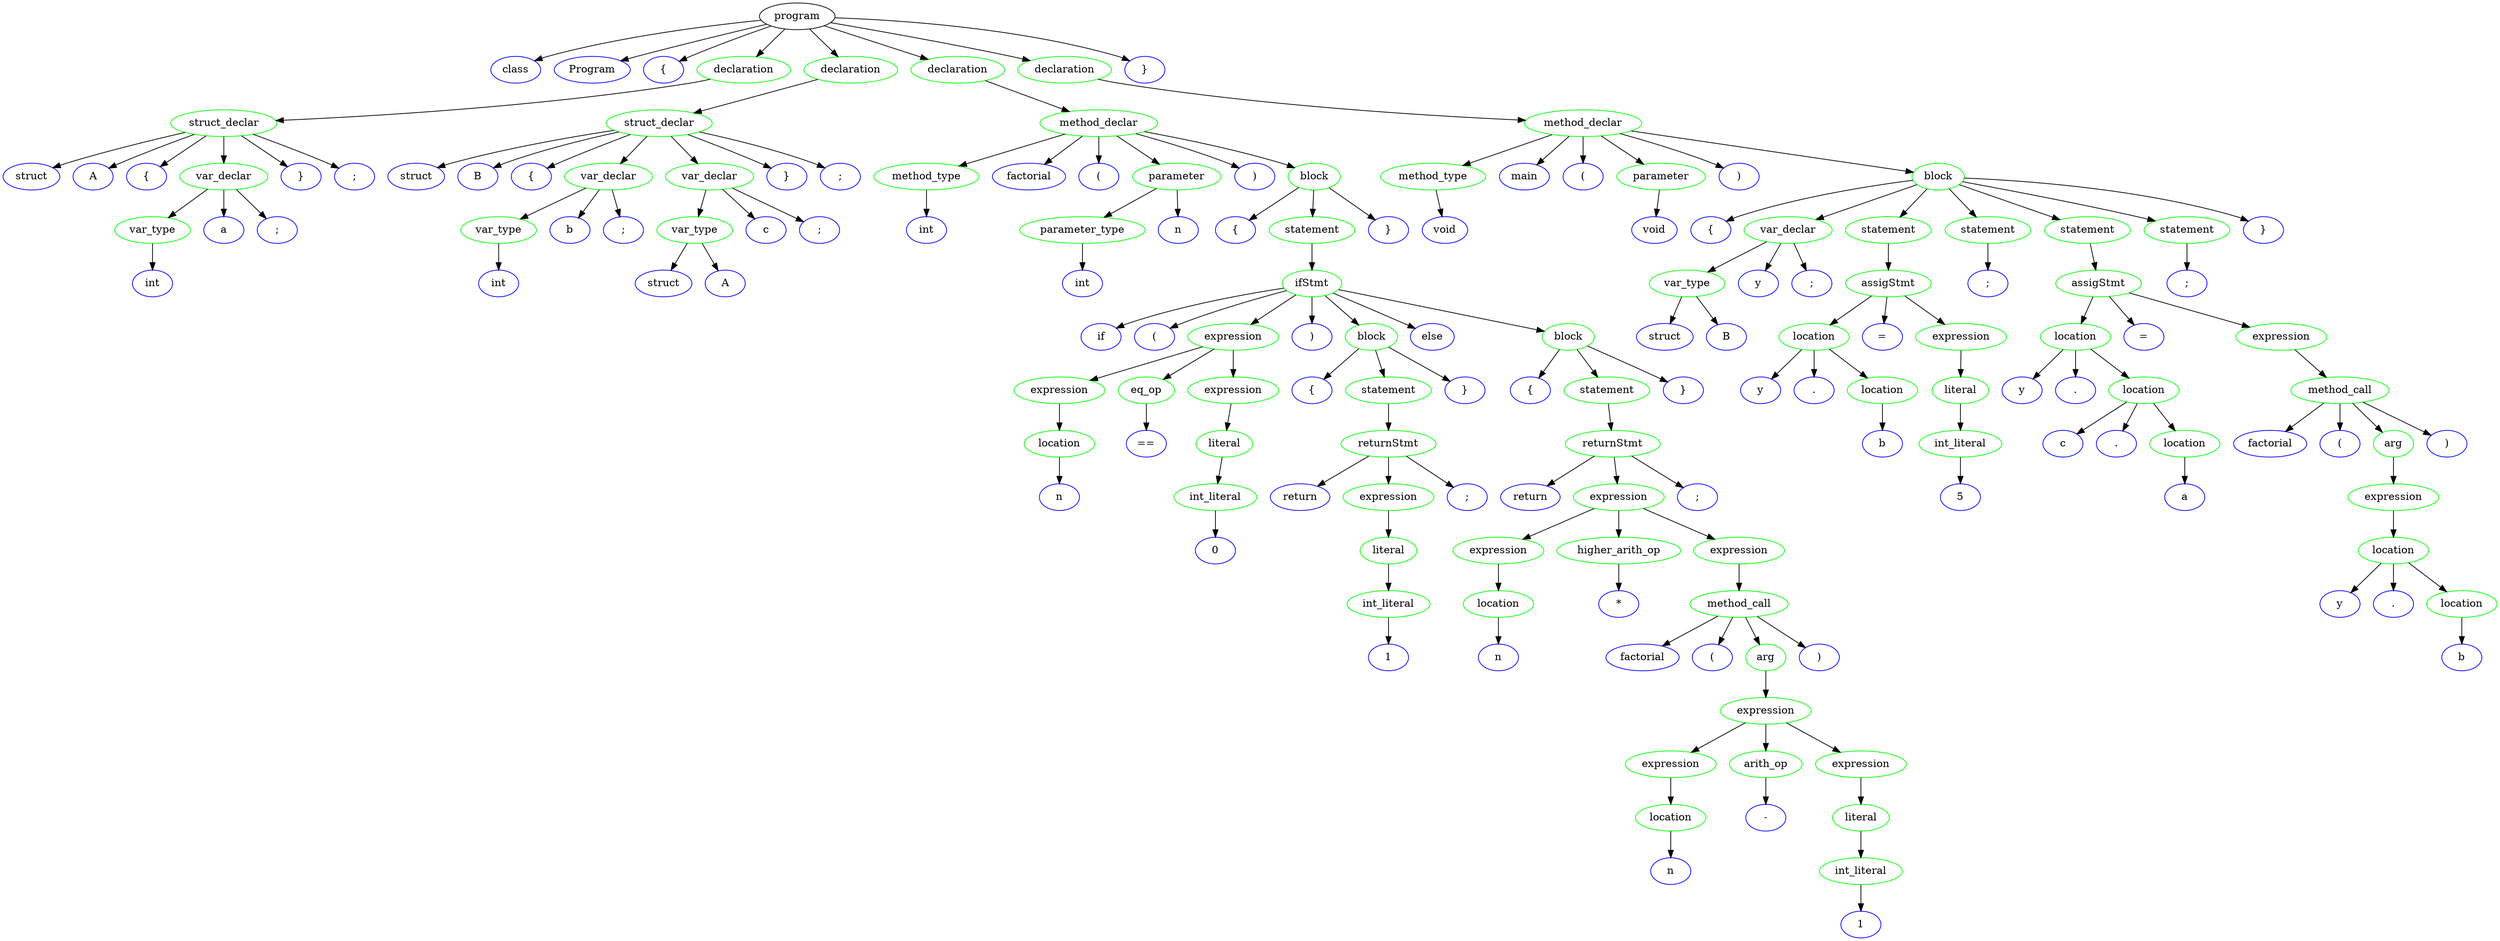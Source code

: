 // Trees/tree_fact_struct.gv
digraph "Trees/tree_fact_struct" {
	0 [label=program]
	1 [label=class color=blue]
	0 -> 1
	2 [label=Program color=blue]
	0 -> 2
	3 [label="{" color=blue]
	0 -> 3
	4 [label=declaration color=green]
	0 -> 4
	5 [label=struct_declar color=green]
	4 -> 5
	6 [label=struct color=blue]
	5 -> 6
	7 [label=A color=blue]
	5 -> 7
	8 [label="{" color=blue]
	5 -> 8
	9 [label=var_declar color=green]
	5 -> 9
	10 [label=var_type color=green]
	9 -> 10
	11 [label=int color=blue]
	10 -> 11
	12 [label=a color=blue]
	9 -> 12
	13 [label=";" color=blue]
	9 -> 13
	14 [label="}" color=blue]
	5 -> 14
	15 [label=";" color=blue]
	5 -> 15
	16 [label=declaration color=green]
	0 -> 16
	17 [label=struct_declar color=green]
	16 -> 17
	18 [label=struct color=blue]
	17 -> 18
	19 [label=B color=blue]
	17 -> 19
	20 [label="{" color=blue]
	17 -> 20
	21 [label=var_declar color=green]
	17 -> 21
	22 [label=var_type color=green]
	21 -> 22
	23 [label=int color=blue]
	22 -> 23
	24 [label=b color=blue]
	21 -> 24
	25 [label=";" color=blue]
	21 -> 25
	26 [label=var_declar color=green]
	17 -> 26
	27 [label=var_type color=green]
	26 -> 27
	28 [label=struct color=blue]
	27 -> 28
	29 [label=A color=blue]
	27 -> 29
	30 [label=c color=blue]
	26 -> 30
	31 [label=";" color=blue]
	26 -> 31
	32 [label="}" color=blue]
	17 -> 32
	33 [label=";" color=blue]
	17 -> 33
	34 [label=declaration color=green]
	0 -> 34
	35 [label=method_declar color=green]
	34 -> 35
	36 [label=method_type color=green]
	35 -> 36
	37 [label=int color=blue]
	36 -> 37
	38 [label=factorial color=blue]
	35 -> 38
	39 [label="(" color=blue]
	35 -> 39
	40 [label=parameter color=green]
	35 -> 40
	41 [label=parameter_type color=green]
	40 -> 41
	42 [label=int color=blue]
	41 -> 42
	43 [label=n color=blue]
	40 -> 43
	44 [label=")" color=blue]
	35 -> 44
	45 [label=block color=green]
	35 -> 45
	46 [label="{" color=blue]
	45 -> 46
	47 [label=statement color=green]
	45 -> 47
	48 [label=ifStmt color=green]
	47 -> 48
	49 [label=if color=blue]
	48 -> 49
	50 [label="(" color=blue]
	48 -> 50
	51 [label=expression color=green]
	48 -> 51
	52 [label=expression color=green]
	51 -> 52
	53 [label=location color=green]
	52 -> 53
	54 [label=n color=blue]
	53 -> 54
	55 [label=eq_op color=green]
	51 -> 55
	56 [label="==" color=blue]
	55 -> 56
	57 [label=expression color=green]
	51 -> 57
	58 [label=literal color=green]
	57 -> 58
	59 [label=int_literal color=green]
	58 -> 59
	60 [label=0 color=blue]
	59 -> 60
	61 [label=")" color=blue]
	48 -> 61
	62 [label=block color=green]
	48 -> 62
	63 [label="{" color=blue]
	62 -> 63
	64 [label=statement color=green]
	62 -> 64
	65 [label=returnStmt color=green]
	64 -> 65
	66 [label=return color=blue]
	65 -> 66
	67 [label=expression color=green]
	65 -> 67
	68 [label=literal color=green]
	67 -> 68
	69 [label=int_literal color=green]
	68 -> 69
	70 [label=1 color=blue]
	69 -> 70
	71 [label=";" color=blue]
	65 -> 71
	72 [label="}" color=blue]
	62 -> 72
	73 [label=else color=blue]
	48 -> 73
	74 [label=block color=green]
	48 -> 74
	75 [label="{" color=blue]
	74 -> 75
	76 [label=statement color=green]
	74 -> 76
	77 [label=returnStmt color=green]
	76 -> 77
	78 [label=return color=blue]
	77 -> 78
	79 [label=expression color=green]
	77 -> 79
	80 [label=expression color=green]
	79 -> 80
	81 [label=location color=green]
	80 -> 81
	82 [label=n color=blue]
	81 -> 82
	83 [label=higher_arith_op color=green]
	79 -> 83
	84 [label="*" color=blue]
	83 -> 84
	85 [label=expression color=green]
	79 -> 85
	86 [label=method_call color=green]
	85 -> 86
	87 [label=factorial color=blue]
	86 -> 87
	88 [label="(" color=blue]
	86 -> 88
	89 [label=arg color=green]
	86 -> 89
	90 [label=expression color=green]
	89 -> 90
	91 [label=expression color=green]
	90 -> 91
	92 [label=location color=green]
	91 -> 92
	93 [label=n color=blue]
	92 -> 93
	94 [label=arith_op color=green]
	90 -> 94
	95 [label="-" color=blue]
	94 -> 95
	96 [label=expression color=green]
	90 -> 96
	97 [label=literal color=green]
	96 -> 97
	98 [label=int_literal color=green]
	97 -> 98
	99 [label=1 color=blue]
	98 -> 99
	100 [label=")" color=blue]
	86 -> 100
	101 [label=";" color=blue]
	77 -> 101
	102 [label="}" color=blue]
	74 -> 102
	103 [label="}" color=blue]
	45 -> 103
	104 [label=declaration color=green]
	0 -> 104
	105 [label=method_declar color=green]
	104 -> 105
	106 [label=method_type color=green]
	105 -> 106
	107 [label=void color=blue]
	106 -> 107
	108 [label=main color=blue]
	105 -> 108
	109 [label="(" color=blue]
	105 -> 109
	110 [label=parameter color=green]
	105 -> 110
	111 [label=void color=blue]
	110 -> 111
	112 [label=")" color=blue]
	105 -> 112
	113 [label=block color=green]
	105 -> 113
	114 [label="{" color=blue]
	113 -> 114
	115 [label=var_declar color=green]
	113 -> 115
	116 [label=var_type color=green]
	115 -> 116
	117 [label=struct color=blue]
	116 -> 117
	118 [label=B color=blue]
	116 -> 118
	119 [label=y color=blue]
	115 -> 119
	120 [label=";" color=blue]
	115 -> 120
	121 [label=statement color=green]
	113 -> 121
	122 [label=assigStmt color=green]
	121 -> 122
	123 [label=location color=green]
	122 -> 123
	124 [label=y color=blue]
	123 -> 124
	125 [label="." color=blue]
	123 -> 125
	126 [label=location color=green]
	123 -> 126
	127 [label=b color=blue]
	126 -> 127
	128 [label="=" color=blue]
	122 -> 128
	129 [label=expression color=green]
	122 -> 129
	130 [label=literal color=green]
	129 -> 130
	131 [label=int_literal color=green]
	130 -> 131
	132 [label=5 color=blue]
	131 -> 132
	133 [label=statement color=green]
	113 -> 133
	134 [label=";" color=blue]
	133 -> 134
	135 [label=statement color=green]
	113 -> 135
	136 [label=assigStmt color=green]
	135 -> 136
	137 [label=location color=green]
	136 -> 137
	138 [label=y color=blue]
	137 -> 138
	139 [label="." color=blue]
	137 -> 139
	140 [label=location color=green]
	137 -> 140
	141 [label=c color=blue]
	140 -> 141
	142 [label="." color=blue]
	140 -> 142
	143 [label=location color=green]
	140 -> 143
	144 [label=a color=blue]
	143 -> 144
	145 [label="=" color=blue]
	136 -> 145
	146 [label=expression color=green]
	136 -> 146
	147 [label=method_call color=green]
	146 -> 147
	148 [label=factorial color=blue]
	147 -> 148
	149 [label="(" color=blue]
	147 -> 149
	150 [label=arg color=green]
	147 -> 150
	151 [label=expression color=green]
	150 -> 151
	152 [label=location color=green]
	151 -> 152
	153 [label=y color=blue]
	152 -> 153
	154 [label="." color=blue]
	152 -> 154
	155 [label=location color=green]
	152 -> 155
	156 [label=b color=blue]
	155 -> 156
	157 [label=")" color=blue]
	147 -> 157
	158 [label=statement color=green]
	113 -> 158
	159 [label=";" color=blue]
	158 -> 159
	160 [label="}" color=blue]
	113 -> 160
	161 [label="}" color=blue]
	0 -> 161
}
